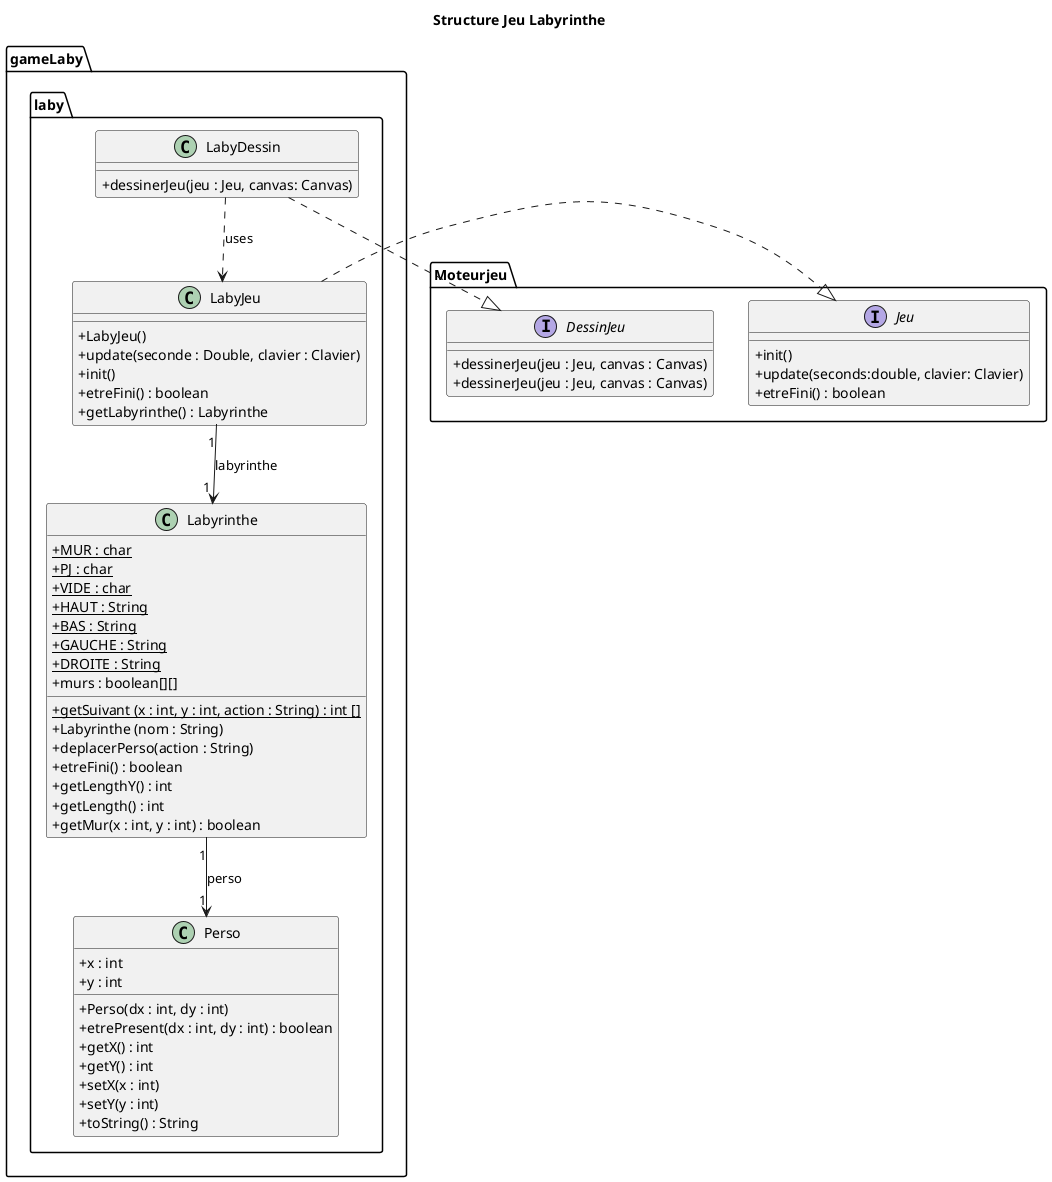 @startuml
'https://plantuml.com/class-diagram

title Structure Jeu Labyrinthe


package gameLaby.laby{
skinparam classAttributeIconSize 0
class Labyrinthe{
+ {static} MUR : char
+ {static} PJ : char
+ {static} VIDE : char
+ {static} HAUT : String
+ {static} BAS : String
+ {static} GAUCHE : String
+ {static} DROITE : String
+ murs : boolean[][]
+ {static} getSuivant (x : int, y : int, action : String) : int []
+ Labyrinthe (nom : String)
+ deplacerPerso(action : String)
+ etreFini() : boolean
+ getLengthY() : int
+ getLength() : int
+ getMur(x : int, y : int) : boolean
}

class LabyJeu{
+LabyJeu()
+update(seconde : Double, clavier : Clavier)
+init()
+etreFini() : boolean
+getLabyrinthe() : Labyrinthe
}
class LabyDessin{
+dessinerJeu(jeu : Jeu, canvas: Canvas)
}


class Perso {
+ x : int
+ y : int
+ Perso(dx : int, dy : int)
+ etrePresent(dx : int, dy : int) : boolean
+ getX() : int
+ getY() : int
+ setX(x : int)
+ setY(y : int)
+ toString() : String
}
}

package Moteurjeu{
interface DessinJeu{
+ dessinerJeu(jeu : Jeu, canvas : Canvas)
}
interface Jeu{
+ init()
+update(seconds:double, clavier: Clavier)
+etreFini() : boolean
}

interface DessinJeu{
+ dessinerJeu(jeu : Jeu, canvas : Canvas)
}
}


LabyJeu .|> Jeu
LabyDessin ..|> DessinJeu
LabyJeu "1" --> "1 " Labyrinthe : labyrinthe
Labyrinthe "1" --> "1" Perso : perso
LabyDessin ..> LabyJeu : uses


@enduml
